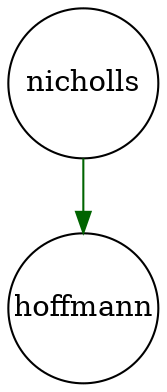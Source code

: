 digraph fullagr_nicholls_hoffmann { 
 K=0.6 
 "nicholls" -> { "hoffmann" } [color="darkgreen", arrowhead="normal", penwidth=1, href="#6"]; 
 "nicholls" [shape="circle", fixedsize="true", height=1, width=1, style="filled", fillcolor="white", href="#nicholls"]; 
 "hoffmann" [shape="circle", fixedsize="true", height=1, width=1, style="filled", fillcolor="white", href="#hoffmann"]; 

}